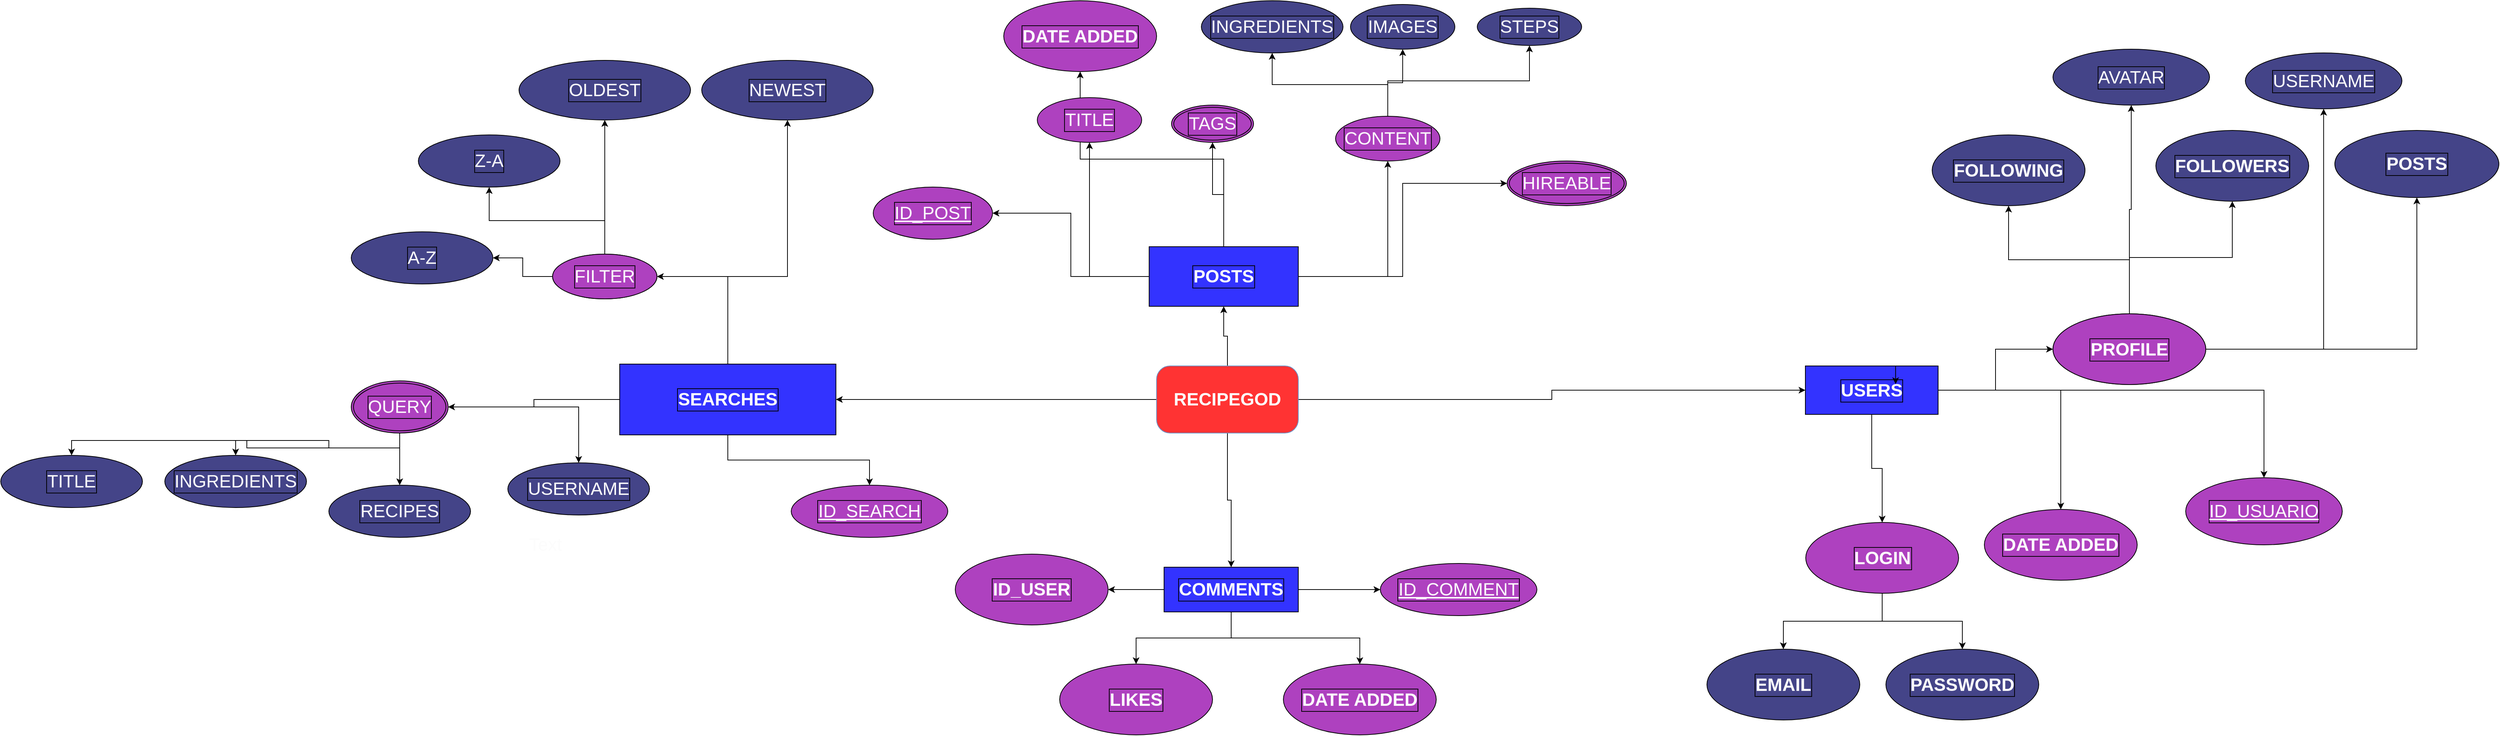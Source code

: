<mxfile version="18.1.2" type="github"><diagram id="pM6Mw5r_kHdCX4o6W51L" name="Page-1"><mxGraphModel dx="3673" dy="2206" grid="1" gridSize="10" guides="1" tooltips="1" connect="1" arrows="1" fold="1" page="1" pageScale="1" pageWidth="850" pageHeight="1100" math="0" shadow="0"><root><mxCell id="0"/><mxCell id="1" parent="0"/><mxCell id="16dyO4OcK8zkG5f7qzQN-3" value="" style="edgeStyle=orthogonalEdgeStyle;rounded=0;orthogonalLoop=1;jettySize=auto;html=1;fontSize=17;fontColor=#FCFCFC;" parent="1" source="16dyO4OcK8zkG5f7qzQN-1" target="16dyO4OcK8zkG5f7qzQN-23" edge="1"><mxGeometry relative="1" as="geometry"><mxPoint x="790" y="175" as="targetPoint"/></mxGeometry></mxCell><mxCell id="16dyO4OcK8zkG5f7qzQN-5" value="" style="edgeStyle=orthogonalEdgeStyle;rounded=0;orthogonalLoop=1;jettySize=auto;html=1;fontSize=24;fontColor=#FCFCFC;" parent="1" source="16dyO4OcK8zkG5f7qzQN-1" target="16dyO4OcK8zkG5f7qzQN-26" edge="1"><mxGeometry relative="1" as="geometry"><mxPoint x="605" y="50" as="targetPoint"/></mxGeometry></mxCell><mxCell id="16dyO4OcK8zkG5f7qzQN-9" value="" style="edgeStyle=orthogonalEdgeStyle;rounded=0;orthogonalLoop=1;jettySize=auto;html=1;fontSize=24;fontColor=#FCFCFC;" parent="1" source="16dyO4OcK8zkG5f7qzQN-1" target="16dyO4OcK8zkG5f7qzQN-22" edge="1"><mxGeometry relative="1" as="geometry"><mxPoint x="430" y="175" as="targetPoint"/></mxGeometry></mxCell><mxCell id="16dyO4OcK8zkG5f7qzQN-11" value="" style="edgeStyle=orthogonalEdgeStyle;rounded=0;orthogonalLoop=1;jettySize=auto;html=1;fontSize=24;fontColor=#FCFCFC;" parent="1" source="16dyO4OcK8zkG5f7qzQN-1" target="16dyO4OcK8zkG5f7qzQN-24" edge="1"><mxGeometry relative="1" as="geometry"><mxPoint x="605" y="300" as="targetPoint"/></mxGeometry></mxCell><mxCell id="16dyO4OcK8zkG5f7qzQN-1" value="&lt;b&gt;&lt;font style=&quot;font-size: 24px;&quot;&gt;RECIPEGOD&lt;/font&gt;&lt;/b&gt;" style="rounded=1;whiteSpace=wrap;html=1;arcSize=20;fillColor=#FF3333;strokeColor=#6c8ebf;fontColor=#FCFCFC;" parent="1" vertex="1"><mxGeometry x="510" y="130" width="190" height="90" as="geometry"/></mxCell><mxCell id="16dyO4OcK8zkG5f7qzQN-82" style="edgeStyle=orthogonalEdgeStyle;rounded=0;orthogonalLoop=1;jettySize=auto;html=1;fontSize=24;fontColor=#FCFCFC;entryX=0.5;entryY=0;entryDx=0;entryDy=0;" parent="1" source="16dyO4OcK8zkG5f7qzQN-22" target="boqKDvjqR_2AkM7yzIsQ-1" edge="1"><mxGeometry relative="1" as="geometry"><mxPoint x="105.0" y="280" as="targetPoint"/></mxGeometry></mxCell><mxCell id="16dyO4OcK8zkG5f7qzQN-83" style="edgeStyle=orthogonalEdgeStyle;rounded=0;orthogonalLoop=1;jettySize=auto;html=1;fontSize=24;fontColor=#FCFCFC;entryX=1;entryY=0.5;entryDx=0;entryDy=0;" parent="1" source="16dyO4OcK8zkG5f7qzQN-22" target="boqKDvjqR_2AkM7yzIsQ-3" edge="1"><mxGeometry relative="1" as="geometry"><mxPoint x="-420" y="175" as="targetPoint"/></mxGeometry></mxCell><mxCell id="16dyO4OcK8zkG5f7qzQN-88" style="edgeStyle=orthogonalEdgeStyle;rounded=0;orthogonalLoop=1;jettySize=auto;html=1;entryX=1;entryY=0.5;entryDx=0;entryDy=0;fontSize=24;fontColor=#FCFCFC;" parent="1" source="16dyO4OcK8zkG5f7qzQN-22" target="16dyO4OcK8zkG5f7qzQN-87" edge="1"><mxGeometry relative="1" as="geometry"/></mxCell><mxCell id="16dyO4OcK8zkG5f7qzQN-22" value="&lt;b&gt;SEARCHES&lt;/b&gt;" style="whiteSpace=wrap;html=1;align=center;shadow=0;labelBorderColor=default;fontSize=24;fontColor=#FCFCFC;fillColor=#3333FF;gradientColor=none;" parent="1" vertex="1"><mxGeometry x="-210" y="127.5" width="290" height="95" as="geometry"/></mxCell><mxCell id="16dyO4OcK8zkG5f7qzQN-58" style="edgeStyle=orthogonalEdgeStyle;rounded=0;orthogonalLoop=1;jettySize=auto;html=1;fontSize=24;fontColor=#FCFCFC;" parent="1" source="16dyO4OcK8zkG5f7qzQN-23" target="16dyO4OcK8zkG5f7qzQN-59" edge="1"><mxGeometry relative="1" as="geometry"><mxPoint x="1483" y="340" as="targetPoint"/></mxGeometry></mxCell><mxCell id="16dyO4OcK8zkG5f7qzQN-68" style="edgeStyle=orthogonalEdgeStyle;rounded=0;orthogonalLoop=1;jettySize=auto;html=1;fontSize=24;fontColor=#FCFCFC;" parent="1" source="16dyO4OcK8zkG5f7qzQN-23" target="16dyO4OcK8zkG5f7qzQN-67" edge="1"><mxGeometry relative="1" as="geometry"/></mxCell><mxCell id="16dyO4OcK8zkG5f7qzQN-75" style="edgeStyle=orthogonalEdgeStyle;rounded=0;orthogonalLoop=1;jettySize=auto;html=1;fontSize=24;fontColor=#FCFCFC;" parent="1" source="16dyO4OcK8zkG5f7qzQN-23" target="16dyO4OcK8zkG5f7qzQN-76" edge="1"><mxGeometry relative="1" as="geometry"><mxPoint x="1820" y="310" as="targetPoint"/></mxGeometry></mxCell><mxCell id="boqKDvjqR_2AkM7yzIsQ-24" style="edgeStyle=orthogonalEdgeStyle;rounded=0;orthogonalLoop=1;jettySize=auto;html=1;fontSize=24;fontColor=#FCFCFC;" parent="1" source="16dyO4OcK8zkG5f7qzQN-23" target="boqKDvjqR_2AkM7yzIsQ-23" edge="1"><mxGeometry relative="1" as="geometry"/></mxCell><mxCell id="16dyO4OcK8zkG5f7qzQN-23" value="&lt;b style=&quot;font-size: 12px;&quot;&gt;&lt;font style=&quot;font-size: 24px;&quot;&gt;USERS&lt;/font&gt;&lt;/b&gt;" style="whiteSpace=wrap;html=1;align=center;shadow=0;labelBorderColor=default;fontSize=24;fontColor=#FCFCFC;fillColor=#3333FF;gradientColor=none;" parent="1" vertex="1"><mxGeometry x="1380" y="130" width="178" height="65" as="geometry"/></mxCell><mxCell id="boqKDvjqR_2AkM7yzIsQ-13" style="edgeStyle=orthogonalEdgeStyle;rounded=0;orthogonalLoop=1;jettySize=auto;html=1;entryX=0;entryY=0.5;entryDx=0;entryDy=0;fontSize=24;fontColor=#FCFCFC;" parent="1" source="16dyO4OcK8zkG5f7qzQN-24" target="boqKDvjqR_2AkM7yzIsQ-12" edge="1"><mxGeometry relative="1" as="geometry"/></mxCell><mxCell id="boqKDvjqR_2AkM7yzIsQ-17" style="edgeStyle=orthogonalEdgeStyle;rounded=0;orthogonalLoop=1;jettySize=auto;html=1;fontSize=24;fontColor=#FCFCFC;" parent="1" source="16dyO4OcK8zkG5f7qzQN-24" target="boqKDvjqR_2AkM7yzIsQ-15" edge="1"><mxGeometry relative="1" as="geometry"/></mxCell><mxCell id="boqKDvjqR_2AkM7yzIsQ-19" style="edgeStyle=orthogonalEdgeStyle;rounded=0;orthogonalLoop=1;jettySize=auto;html=1;fontSize=24;fontColor=#FCFCFC;" parent="1" source="16dyO4OcK8zkG5f7qzQN-24" target="boqKDvjqR_2AkM7yzIsQ-18" edge="1"><mxGeometry relative="1" as="geometry"/></mxCell><mxCell id="boqKDvjqR_2AkM7yzIsQ-22" style="edgeStyle=orthogonalEdgeStyle;rounded=0;orthogonalLoop=1;jettySize=auto;html=1;entryX=0.5;entryY=0;entryDx=0;entryDy=0;fontSize=24;fontColor=#FCFCFC;" parent="1" source="16dyO4OcK8zkG5f7qzQN-24" target="boqKDvjqR_2AkM7yzIsQ-20" edge="1"><mxGeometry relative="1" as="geometry"/></mxCell><mxCell id="16dyO4OcK8zkG5f7qzQN-24" value="&lt;b&gt;COMMENTS&lt;/b&gt;" style="whiteSpace=wrap;html=1;align=center;shadow=0;labelBorderColor=default;fontSize=24;fontColor=#FCFCFC;fillColor=#3333FF;gradientColor=none;" parent="1" vertex="1"><mxGeometry x="520" y="400" width="180" height="60" as="geometry"/></mxCell><mxCell id="16dyO4OcK8zkG5f7qzQN-27" style="edgeStyle=orthogonalEdgeStyle;rounded=0;orthogonalLoop=1;jettySize=auto;html=1;entryX=0.5;entryY=1;entryDx=0;entryDy=0;fontSize=24;fontColor=#FCFCFC;" parent="1" source="16dyO4OcK8zkG5f7qzQN-26" target="boqKDvjqR_2AkM7yzIsQ-6" edge="1"><mxGeometry relative="1" as="geometry"><mxPoint x="595" y="-150" as="targetPoint"/></mxGeometry></mxCell><mxCell id="16dyO4OcK8zkG5f7qzQN-35" style="edgeStyle=orthogonalEdgeStyle;rounded=0;orthogonalLoop=1;jettySize=auto;html=1;fontSize=24;fontColor=#FCFCFC;entryX=0.5;entryY=1;entryDx=0;entryDy=0;" parent="1" source="16dyO4OcK8zkG5f7qzQN-26" target="boqKDvjqR_2AkM7yzIsQ-5" edge="1"><mxGeometry relative="1" as="geometry"><mxPoint x="440" y="-160" as="targetPoint"/></mxGeometry></mxCell><mxCell id="16dyO4OcK8zkG5f7qzQN-37" style="edgeStyle=orthogonalEdgeStyle;rounded=0;orthogonalLoop=1;jettySize=auto;html=1;fontSize=24;fontColor=#FCFCFC;entryX=0.5;entryY=1;entryDx=0;entryDy=0;" parent="1" source="16dyO4OcK8zkG5f7qzQN-26" target="boqKDvjqR_2AkM7yzIsQ-7" edge="1"><mxGeometry relative="1" as="geometry"><mxPoint x="920" y="-155" as="targetPoint"/></mxGeometry></mxCell><mxCell id="16dyO4OcK8zkG5f7qzQN-43" style="edgeStyle=orthogonalEdgeStyle;rounded=0;orthogonalLoop=1;jettySize=auto;html=1;fontSize=24;fontColor=#FCFCFC;entryX=1;entryY=0.5;entryDx=0;entryDy=0;" parent="1" source="16dyO4OcK8zkG5f7qzQN-26" target="boqKDvjqR_2AkM7yzIsQ-4" edge="1"><mxGeometry relative="1" as="geometry"><mxPoint x="290" y="-55" as="targetPoint"/></mxGeometry></mxCell><mxCell id="16dyO4OcK8zkG5f7qzQN-45" style="edgeStyle=orthogonalEdgeStyle;rounded=0;orthogonalLoop=1;jettySize=auto;html=1;fontSize=24;fontColor=#FCFCFC;entryX=0;entryY=0.5;entryDx=0;entryDy=0;" parent="1" source="16dyO4OcK8zkG5f7qzQN-26" target="boqKDvjqR_2AkM7yzIsQ-8" edge="1"><mxGeometry relative="1" as="geometry"><mxPoint x="1110" y="-108.5" as="targetPoint"/></mxGeometry></mxCell><mxCell id="boqKDvjqR_2AkM7yzIsQ-26" style="edgeStyle=orthogonalEdgeStyle;rounded=0;orthogonalLoop=1;jettySize=auto;html=1;entryX=0.5;entryY=1;entryDx=0;entryDy=0;fontSize=24;fontColor=#FCFCFC;" parent="1" source="16dyO4OcK8zkG5f7qzQN-26" target="boqKDvjqR_2AkM7yzIsQ-25" edge="1"><mxGeometry relative="1" as="geometry"/></mxCell><mxCell id="16dyO4OcK8zkG5f7qzQN-26" value="&lt;b&gt;POSTS&lt;/b&gt;" style="whiteSpace=wrap;html=1;align=center;shadow=0;labelBorderColor=default;fontSize=24;fontColor=#FCFCFC;fillColor=#3333FF;gradientColor=none;" parent="1" vertex="1"><mxGeometry x="500" y="-30" width="200" height="80" as="geometry"/></mxCell><mxCell id="16dyO4OcK8zkG5f7qzQN-46" style="edgeStyle=orthogonalEdgeStyle;rounded=0;orthogonalLoop=1;jettySize=auto;html=1;fontSize=24;fontColor=#FCFCFC;exitX=0.5;exitY=0;exitDx=0;exitDy=0;" parent="1" source="boqKDvjqR_2AkM7yzIsQ-7" target="16dyO4OcK8zkG5f7qzQN-47" edge="1"><mxGeometry relative="1" as="geometry"><mxPoint x="840" y="-270.0" as="targetPoint"/><mxPoint x="920" y="-215" as="sourcePoint"/></mxGeometry></mxCell><mxCell id="16dyO4OcK8zkG5f7qzQN-50" style="edgeStyle=orthogonalEdgeStyle;rounded=0;orthogonalLoop=1;jettySize=auto;html=1;fontSize=24;fontColor=#FCFCFC;exitX=0.5;exitY=0;exitDx=0;exitDy=0;" parent="1" source="boqKDvjqR_2AkM7yzIsQ-7" target="16dyO4OcK8zkG5f7qzQN-49" edge="1"><mxGeometry relative="1" as="geometry"><mxPoint x="850" y="-185" as="sourcePoint"/></mxGeometry></mxCell><mxCell id="16dyO4OcK8zkG5f7qzQN-51" style="edgeStyle=orthogonalEdgeStyle;rounded=0;orthogonalLoop=1;jettySize=auto;html=1;fontSize=24;fontColor=#FCFCFC;exitX=0.5;exitY=0;exitDx=0;exitDy=0;" parent="1" source="boqKDvjqR_2AkM7yzIsQ-7" target="16dyO4OcK8zkG5f7qzQN-48" edge="1"><mxGeometry relative="1" as="geometry"><mxPoint x="920" y="-215" as="sourcePoint"/></mxGeometry></mxCell><mxCell id="16dyO4OcK8zkG5f7qzQN-47" value="IMAGES" style="ellipse;whiteSpace=wrap;html=1;align=center;shadow=0;labelBorderColor=default;fontSize=24;fontColor=#FCFCFC;fillColor=#444488;gradientColor=none;" parent="1" vertex="1"><mxGeometry x="770" y="-355" width="140" height="60" as="geometry"/></mxCell><mxCell id="16dyO4OcK8zkG5f7qzQN-48" value="STEPS" style="ellipse;whiteSpace=wrap;html=1;align=center;shadow=0;labelBorderColor=default;fontSize=24;fontColor=#FCFCFC;fillColor=#444488;gradientColor=none;" parent="1" vertex="1"><mxGeometry x="940" y="-350" width="140" height="50" as="geometry"/></mxCell><mxCell id="16dyO4OcK8zkG5f7qzQN-49" value="INGREDIENTS" style="ellipse;whiteSpace=wrap;html=1;align=center;shadow=0;labelBorderColor=default;fontSize=24;fontColor=#FCFCFC;fillColor=#444488;gradientColor=none;" parent="1" vertex="1"><mxGeometry x="570" y="-360" width="190" height="70" as="geometry"/></mxCell><mxCell id="16dyO4OcK8zkG5f7qzQN-52" value="&lt;b&gt;FOLLOWERS&lt;/b&gt;" style="ellipse;whiteSpace=wrap;html=1;fontSize=24;fillColor=#444488;fontColor=#FCFCFC;shadow=0;labelBorderColor=default;gradientColor=none;" parent="1" vertex="1"><mxGeometry x="1850" y="-186" width="205" height="95" as="geometry"/></mxCell><mxCell id="16dyO4OcK8zkG5f7qzQN-54" value="&lt;b&gt;FOLLOWING&lt;/b&gt;" style="ellipse;whiteSpace=wrap;html=1;fontSize=24;fillColor=#444488;fontColor=#FCFCFC;shadow=0;labelBorderColor=default;gradientColor=none;" parent="1" vertex="1"><mxGeometry x="1550" y="-180" width="205" height="95" as="geometry"/></mxCell><mxCell id="16dyO4OcK8zkG5f7qzQN-55" value="&lt;b&gt;POSTS&lt;/b&gt;" style="ellipse;whiteSpace=wrap;html=1;fontSize=24;fillColor=#444488;fontColor=#FCFCFC;shadow=0;labelBorderColor=default;gradientColor=none;" parent="1" vertex="1"><mxGeometry x="2090" y="-186" width="220" height="90" as="geometry"/></mxCell><mxCell id="16dyO4OcK8zkG5f7qzQN-61" value="" style="edgeStyle=orthogonalEdgeStyle;rounded=0;orthogonalLoop=1;jettySize=auto;html=1;fontSize=24;fontColor=#FCFCFC;" parent="1" source="16dyO4OcK8zkG5f7qzQN-59" target="16dyO4OcK8zkG5f7qzQN-60" edge="1"><mxGeometry relative="1" as="geometry"/></mxCell><mxCell id="16dyO4OcK8zkG5f7qzQN-62" style="edgeStyle=orthogonalEdgeStyle;rounded=0;orthogonalLoop=1;jettySize=auto;html=1;fontSize=24;fontColor=#FCFCFC;" parent="1" source="16dyO4OcK8zkG5f7qzQN-59" target="16dyO4OcK8zkG5f7qzQN-63" edge="1"><mxGeometry relative="1" as="geometry"><mxPoint x="1578" y="510" as="targetPoint"/></mxGeometry></mxCell><mxCell id="16dyO4OcK8zkG5f7qzQN-59" value="&lt;b&gt;LOGIN&lt;/b&gt;" style="ellipse;whiteSpace=wrap;html=1;fontSize=24;fillColor=#AE41BF;fontColor=#FCFCFC;shadow=0;labelBorderColor=default;gradientColor=none;" parent="1" vertex="1"><mxGeometry x="1380.5" y="340" width="205" height="95" as="geometry"/></mxCell><mxCell id="16dyO4OcK8zkG5f7qzQN-60" value="&lt;b&gt;EMAIL&lt;/b&gt;" style="ellipse;whiteSpace=wrap;html=1;fontSize=24;fillColor=#444488;fontColor=#FCFCFC;shadow=0;labelBorderColor=default;gradientColor=none;" parent="1" vertex="1"><mxGeometry x="1248" y="510" width="205" height="95" as="geometry"/></mxCell><mxCell id="16dyO4OcK8zkG5f7qzQN-63" value="&lt;b&gt;PASSWORD&lt;/b&gt;" style="ellipse;whiteSpace=wrap;html=1;fontSize=24;fillColor=#444488;fontColor=#FCFCFC;shadow=0;labelBorderColor=default;gradientColor=none;" parent="1" vertex="1"><mxGeometry x="1488" y="510" width="205" height="95" as="geometry"/></mxCell><mxCell id="16dyO4OcK8zkG5f7qzQN-70" style="edgeStyle=orthogonalEdgeStyle;rounded=0;orthogonalLoop=1;jettySize=auto;html=1;entryX=0.5;entryY=1;entryDx=0;entryDy=0;fontSize=24;fontColor=#FCFCFC;" parent="1" source="16dyO4OcK8zkG5f7qzQN-67" target="16dyO4OcK8zkG5f7qzQN-52" edge="1"><mxGeometry relative="1" as="geometry"/></mxCell><mxCell id="16dyO4OcK8zkG5f7qzQN-72" style="edgeStyle=orthogonalEdgeStyle;rounded=0;orthogonalLoop=1;jettySize=auto;html=1;fontSize=24;fontColor=#FCFCFC;" parent="1" source="16dyO4OcK8zkG5f7qzQN-67" target="16dyO4OcK8zkG5f7qzQN-54" edge="1"><mxGeometry relative="1" as="geometry"/></mxCell><mxCell id="16dyO4OcK8zkG5f7qzQN-74" style="edgeStyle=orthogonalEdgeStyle;rounded=0;orthogonalLoop=1;jettySize=auto;html=1;entryX=0.5;entryY=1;entryDx=0;entryDy=0;fontSize=24;fontColor=#FCFCFC;" parent="1" source="16dyO4OcK8zkG5f7qzQN-67" target="16dyO4OcK8zkG5f7qzQN-55" edge="1"><mxGeometry relative="1" as="geometry"/></mxCell><mxCell id="16dyO4OcK8zkG5f7qzQN-78" style="edgeStyle=orthogonalEdgeStyle;rounded=0;orthogonalLoop=1;jettySize=auto;html=1;fontSize=24;fontColor=#FCFCFC;" parent="1" source="16dyO4OcK8zkG5f7qzQN-67" target="16dyO4OcK8zkG5f7qzQN-79" edge="1"><mxGeometry relative="1" as="geometry"><mxPoint x="1410" y="-110" as="targetPoint"/></mxGeometry></mxCell><mxCell id="16dyO4OcK8zkG5f7qzQN-102" style="edgeStyle=orthogonalEdgeStyle;rounded=0;orthogonalLoop=1;jettySize=auto;html=1;fontSize=24;fontColor=#FCFCFC;" parent="1" source="16dyO4OcK8zkG5f7qzQN-67" target="16dyO4OcK8zkG5f7qzQN-101" edge="1"><mxGeometry relative="1" as="geometry"/></mxCell><mxCell id="16dyO4OcK8zkG5f7qzQN-67" value="&lt;b&gt;PROFILE&lt;/b&gt;" style="ellipse;whiteSpace=wrap;html=1;fontSize=24;fillColor=#4545BF;fontColor=#FCFCFC;shadow=0;labelBorderColor=default;gradientColor=none;" parent="1" vertex="1"><mxGeometry x="1712" y="60" width="205" height="95" as="geometry"/></mxCell><mxCell id="16dyO4OcK8zkG5f7qzQN-76" value="ID_USUARIO" style="ellipse;whiteSpace=wrap;html=1;align=center;fontStyle=4;shadow=0;labelBorderColor=default;fontSize=24;fontColor=#FCFCFC;fillColor=#AE41BF;gradientColor=none;" parent="1" vertex="1"><mxGeometry x="1890" y="280" width="210" height="90" as="geometry"/></mxCell><mxCell id="16dyO4OcK8zkG5f7qzQN-79" value="AVATAR" style="ellipse;whiteSpace=wrap;html=1;align=center;shadow=0;labelBorderColor=default;fontSize=24;fontColor=#FCFCFC;fillColor=#444488;gradientColor=none;" parent="1" vertex="1"><mxGeometry x="1712" y="-295" width="210" height="75" as="geometry"/></mxCell><mxCell id="16dyO4OcK8zkG5f7qzQN-80" style="edgeStyle=orthogonalEdgeStyle;rounded=0;orthogonalLoop=1;jettySize=auto;html=1;exitX=0.75;exitY=0;exitDx=0;exitDy=0;entryX=0.68;entryY=0.375;entryDx=0;entryDy=0;entryPerimeter=0;fontSize=24;fontColor=#FCFCFC;" parent="1" source="16dyO4OcK8zkG5f7qzQN-23" target="16dyO4OcK8zkG5f7qzQN-23" edge="1"><mxGeometry relative="1" as="geometry"/></mxCell><mxCell id="16dyO4OcK8zkG5f7qzQN-108" style="edgeStyle=orthogonalEdgeStyle;rounded=0;orthogonalLoop=1;jettySize=auto;html=1;fontSize=24;fontColor=#FCFCFC;" parent="1" source="16dyO4OcK8zkG5f7qzQN-87" target="16dyO4OcK8zkG5f7qzQN-96" edge="1"><mxGeometry relative="1" as="geometry"/></mxCell><mxCell id="16dyO4OcK8zkG5f7qzQN-109" style="edgeStyle=orthogonalEdgeStyle;rounded=0;orthogonalLoop=1;jettySize=auto;html=1;entryX=0.5;entryY=1;entryDx=0;entryDy=0;fontSize=24;fontColor=#FCFCFC;" parent="1" source="16dyO4OcK8zkG5f7qzQN-87" target="16dyO4OcK8zkG5f7qzQN-95" edge="1"><mxGeometry relative="1" as="geometry"/></mxCell><mxCell id="16dyO4OcK8zkG5f7qzQN-110" style="edgeStyle=orthogonalEdgeStyle;rounded=0;orthogonalLoop=1;jettySize=auto;html=1;fontSize=24;fontColor=#FCFCFC;" parent="1" source="16dyO4OcK8zkG5f7qzQN-87" target="16dyO4OcK8zkG5f7qzQN-111" edge="1"><mxGeometry relative="1" as="geometry"><mxPoint x="-180" y="-200" as="targetPoint"/></mxGeometry></mxCell><mxCell id="16dyO4OcK8zkG5f7qzQN-112" style="edgeStyle=orthogonalEdgeStyle;rounded=0;orthogonalLoop=1;jettySize=auto;html=1;fontSize=24;fontColor=#FCFCFC;entryX=0.5;entryY=1;entryDx=0;entryDy=0;" parent="1" source="16dyO4OcK8zkG5f7qzQN-87" target="16dyO4OcK8zkG5f7qzQN-113" edge="1"><mxGeometry relative="1" as="geometry"><mxPoint x="-10" y="-220" as="targetPoint"/></mxGeometry></mxCell><mxCell id="16dyO4OcK8zkG5f7qzQN-87" value="FILTER" style="ellipse;whiteSpace=wrap;html=1;align=center;shadow=0;labelBorderColor=default;fontSize=24;fontColor=#FCFCFC;fillColor=#4545BF;gradientColor=none;" parent="1" vertex="1"><mxGeometry x="-300" y="-20" width="140" height="60" as="geometry"/></mxCell><mxCell id="16dyO4OcK8zkG5f7qzQN-92" value="Text" style="text;html=1;align=center;verticalAlign=middle;resizable=0;points=[];autosize=1;strokeColor=none;fillColor=none;fontSize=24;fontColor=#FCFCFC;" parent="1" vertex="1"><mxGeometry x="-330" y="360" width="40" height="20" as="geometry"/></mxCell><mxCell id="16dyO4OcK8zkG5f7qzQN-99" style="edgeStyle=orthogonalEdgeStyle;rounded=0;orthogonalLoop=1;jettySize=auto;html=1;fontSize=24;fontColor=#FCFCFC;entryX=0.5;entryY=0;entryDx=0;entryDy=0;exitX=1;exitY=0.5;exitDx=0;exitDy=0;" parent="1" source="boqKDvjqR_2AkM7yzIsQ-3" target="16dyO4OcK8zkG5f7qzQN-100" edge="1"><mxGeometry relative="1" as="geometry"><mxPoint x="-290" y="330" as="targetPoint"/><mxPoint x="-420" y="175" as="sourcePoint"/></mxGeometry></mxCell><mxCell id="16dyO4OcK8zkG5f7qzQN-104" style="edgeStyle=orthogonalEdgeStyle;rounded=0;orthogonalLoop=1;jettySize=auto;html=1;entryX=0.5;entryY=0;entryDx=0;entryDy=0;fontSize=24;fontColor=#FCFCFC;exitX=0.5;exitY=1;exitDx=0;exitDy=0;" parent="1" source="boqKDvjqR_2AkM7yzIsQ-3" target="16dyO4OcK8zkG5f7qzQN-97" edge="1"><mxGeometry relative="1" as="geometry"><mxPoint x="-485" y="210" as="sourcePoint"/></mxGeometry></mxCell><mxCell id="16dyO4OcK8zkG5f7qzQN-105" style="edgeStyle=orthogonalEdgeStyle;rounded=0;orthogonalLoop=1;jettySize=auto;html=1;fontSize=24;fontColor=#FCFCFC;exitX=0.5;exitY=1;exitDx=0;exitDy=0;" parent="1" source="boqKDvjqR_2AkM7yzIsQ-3" target="16dyO4OcK8zkG5f7qzQN-98" edge="1"><mxGeometry relative="1" as="geometry"><mxPoint x="-550" y="175" as="sourcePoint"/></mxGeometry></mxCell><mxCell id="16dyO4OcK8zkG5f7qzQN-106" style="edgeStyle=orthogonalEdgeStyle;rounded=0;orthogonalLoop=1;jettySize=auto;html=1;fontSize=24;fontColor=#FCFCFC;exitX=0.5;exitY=1;exitDx=0;exitDy=0;" parent="1" source="boqKDvjqR_2AkM7yzIsQ-3" target="16dyO4OcK8zkG5f7qzQN-107" edge="1"><mxGeometry relative="1" as="geometry"><mxPoint x="-1030" y="250" as="targetPoint"/><mxPoint x="-550" y="175" as="sourcePoint"/></mxGeometry></mxCell><mxCell id="16dyO4OcK8zkG5f7qzQN-95" value="Z-A" style="ellipse;whiteSpace=wrap;html=1;align=center;shadow=0;labelBorderColor=default;fontSize=24;fontColor=#FCFCFC;fillColor=#444488;gradientColor=none;" parent="1" vertex="1"><mxGeometry x="-480" y="-180" width="190" height="70" as="geometry"/></mxCell><mxCell id="16dyO4OcK8zkG5f7qzQN-96" value="A-Z" style="ellipse;whiteSpace=wrap;html=1;align=center;shadow=0;labelBorderColor=default;fontSize=24;fontColor=#FCFCFC;fillColor=#444488;gradientColor=none;" parent="1" vertex="1"><mxGeometry x="-570" y="-50" width="190" height="70" as="geometry"/></mxCell><mxCell id="16dyO4OcK8zkG5f7qzQN-97" value="RECIPES" style="ellipse;whiteSpace=wrap;html=1;align=center;shadow=0;labelBorderColor=default;fontSize=24;fontColor=#FCFCFC;fillColor=#444488;gradientColor=none;" parent="1" vertex="1"><mxGeometry x="-600" y="290" width="190" height="70" as="geometry"/></mxCell><mxCell id="16dyO4OcK8zkG5f7qzQN-98" value="INGREDIENTS" style="ellipse;whiteSpace=wrap;html=1;align=center;shadow=0;labelBorderColor=default;fontSize=24;fontColor=#FCFCFC;fillColor=#444488;gradientColor=none;" parent="1" vertex="1"><mxGeometry x="-820" y="250" width="190" height="70" as="geometry"/></mxCell><mxCell id="16dyO4OcK8zkG5f7qzQN-100" value="USERNAME" style="ellipse;whiteSpace=wrap;html=1;align=center;shadow=0;labelBorderColor=default;fontSize=24;fontColor=#FCFCFC;fillColor=#444488;gradientColor=none;" parent="1" vertex="1"><mxGeometry x="-360" y="260" width="190" height="70" as="geometry"/></mxCell><mxCell id="16dyO4OcK8zkG5f7qzQN-101" value="USERNAME" style="ellipse;whiteSpace=wrap;html=1;align=center;shadow=0;labelBorderColor=default;fontSize=24;fontColor=#FCFCFC;fillColor=#444488;gradientColor=none;" parent="1" vertex="1"><mxGeometry x="1970" y="-290" width="210" height="75" as="geometry"/></mxCell><mxCell id="16dyO4OcK8zkG5f7qzQN-103" style="edgeStyle=orthogonalEdgeStyle;rounded=0;orthogonalLoop=1;jettySize=auto;html=1;exitX=0.5;exitY=1;exitDx=0;exitDy=0;fontSize=24;fontColor=#FCFCFC;" parent="1" source="16dyO4OcK8zkG5f7qzQN-100" target="16dyO4OcK8zkG5f7qzQN-100" edge="1"><mxGeometry relative="1" as="geometry"/></mxCell><mxCell id="16dyO4OcK8zkG5f7qzQN-107" value="TITLE" style="ellipse;whiteSpace=wrap;html=1;align=center;shadow=0;labelBorderColor=default;fontSize=24;fontColor=#FCFCFC;fillColor=#444488;gradientColor=none;" parent="1" vertex="1"><mxGeometry x="-1040" y="250" width="190" height="70" as="geometry"/></mxCell><mxCell id="16dyO4OcK8zkG5f7qzQN-111" value="OLDEST" style="ellipse;whiteSpace=wrap;html=1;align=center;shadow=0;labelBorderColor=default;fontSize=24;fontColor=#FCFCFC;fillColor=#444488;gradientColor=none;" parent="1" vertex="1"><mxGeometry x="-345" y="-280" width="230" height="80" as="geometry"/></mxCell><mxCell id="16dyO4OcK8zkG5f7qzQN-113" value="NEWEST" style="ellipse;whiteSpace=wrap;html=1;align=center;shadow=0;labelBorderColor=default;fontSize=24;fontColor=#FCFCFC;fillColor=#444488;gradientColor=none;" parent="1" vertex="1"><mxGeometry x="-100" y="-280" width="230" height="80" as="geometry"/></mxCell><mxCell id="boqKDvjqR_2AkM7yzIsQ-1" value="ID_SEARCH" style="ellipse;whiteSpace=wrap;html=1;align=center;fontStyle=4;shadow=0;labelBorderColor=default;fontSize=24;fontColor=#FCFCFC;fillColor=#AE41BF;gradientColor=none;" parent="1" vertex="1"><mxGeometry x="20" y="290" width="210" height="70" as="geometry"/></mxCell><mxCell id="boqKDvjqR_2AkM7yzIsQ-2" value="FILTER" style="ellipse;whiteSpace=wrap;html=1;align=center;shadow=0;labelBorderColor=default;fontSize=24;fontColor=#FCFCFC;fillColor=#AE41BF;gradientColor=none;" parent="1" vertex="1"><mxGeometry x="-300" y="-20" width="140" height="60" as="geometry"/></mxCell><mxCell id="boqKDvjqR_2AkM7yzIsQ-3" value="QUERY" style="ellipse;shape=doubleEllipse;margin=3;whiteSpace=wrap;html=1;align=center;shadow=0;labelBorderColor=default;fontSize=24;fontColor=#FCFCFC;fillColor=#AE41BF;gradientColor=none;" parent="1" vertex="1"><mxGeometry x="-570" y="150" width="130" height="70" as="geometry"/></mxCell><mxCell id="boqKDvjqR_2AkM7yzIsQ-4" value="ID_POST" style="ellipse;whiteSpace=wrap;html=1;align=center;fontStyle=4;shadow=0;labelBorderColor=default;fontSize=24;fontColor=#FCFCFC;fillColor=#AE41BF;gradientColor=none;" parent="1" vertex="1"><mxGeometry x="130" y="-110" width="160" height="70" as="geometry"/></mxCell><mxCell id="boqKDvjqR_2AkM7yzIsQ-5" value="TITLE" style="ellipse;whiteSpace=wrap;html=1;align=center;shadow=0;labelBorderColor=default;fontSize=24;fontColor=#FCFCFC;fillColor=#AE41BF;gradientColor=none;" parent="1" vertex="1"><mxGeometry x="350" y="-230" width="140" height="60" as="geometry"/></mxCell><mxCell id="boqKDvjqR_2AkM7yzIsQ-6" value="TAGS" style="ellipse;shape=doubleEllipse;margin=3;whiteSpace=wrap;html=1;align=center;shadow=0;labelBorderColor=default;fontSize=24;fontColor=#FCFCFC;fillColor=#AE41BF;gradientColor=none;" parent="1" vertex="1"><mxGeometry x="530" y="-220" width="110" height="50" as="geometry"/></mxCell><mxCell id="boqKDvjqR_2AkM7yzIsQ-7" value="CONTENT" style="ellipse;whiteSpace=wrap;html=1;align=center;shadow=0;labelBorderColor=default;fontSize=24;fontColor=#FCFCFC;fillColor=#AE41BF;gradientColor=none;" parent="1" vertex="1"><mxGeometry x="750" y="-205" width="140" height="60" as="geometry"/></mxCell><mxCell id="boqKDvjqR_2AkM7yzIsQ-8" value="HIREABLE" style="ellipse;shape=doubleEllipse;margin=3;whiteSpace=wrap;html=1;align=center;shadow=0;labelBorderColor=default;fontSize=24;fontColor=#FCFCFC;fillColor=#AE41BF;gradientColor=none;" parent="1" vertex="1"><mxGeometry x="980" y="-145" width="160" height="60" as="geometry"/></mxCell><mxCell id="boqKDvjqR_2AkM7yzIsQ-9" value="&lt;b&gt;PROFILE&lt;/b&gt;" style="ellipse;whiteSpace=wrap;html=1;fontSize=24;fillColor=#AE41BF;fontColor=#FCFCFC;shadow=0;labelBorderColor=default;gradientColor=none;" parent="1" vertex="1"><mxGeometry x="1712" y="60" width="205" height="95" as="geometry"/></mxCell><mxCell id="boqKDvjqR_2AkM7yzIsQ-12" value="ID_COMMENT" style="ellipse;whiteSpace=wrap;html=1;align=center;fontStyle=4;shadow=0;labelBorderColor=default;fontSize=24;fontColor=#FCFCFC;fillColor=#AE41BF;gradientColor=none;" parent="1" vertex="1"><mxGeometry x="810" y="395" width="210" height="70" as="geometry"/></mxCell><mxCell id="boqKDvjqR_2AkM7yzIsQ-15" value="&lt;b&gt;LIKES&lt;/b&gt;" style="ellipse;whiteSpace=wrap;html=1;fontSize=24;fillColor=#AE41BF;fontColor=#FCFCFC;shadow=0;labelBorderColor=default;gradientColor=none;" parent="1" vertex="1"><mxGeometry x="380" y="530" width="205" height="95" as="geometry"/></mxCell><mxCell id="boqKDvjqR_2AkM7yzIsQ-18" value="&lt;b&gt;ID_USER&lt;/b&gt;" style="ellipse;whiteSpace=wrap;html=1;fontSize=24;fillColor=#AE41BF;fontColor=#FCFCFC;shadow=0;labelBorderColor=default;gradientColor=none;" parent="1" vertex="1"><mxGeometry x="240" y="382.5" width="205" height="95" as="geometry"/></mxCell><mxCell id="boqKDvjqR_2AkM7yzIsQ-20" value="&lt;b&gt;DATE ADDED&lt;/b&gt;" style="ellipse;whiteSpace=wrap;html=1;fontSize=24;fillColor=#AE41BF;fontColor=#FCFCFC;shadow=0;labelBorderColor=default;gradientColor=none;" parent="1" vertex="1"><mxGeometry x="680" y="530" width="205" height="95" as="geometry"/></mxCell><mxCell id="boqKDvjqR_2AkM7yzIsQ-23" value="&lt;b&gt;DATE ADDED&lt;/b&gt;" style="ellipse;whiteSpace=wrap;html=1;fontSize=24;fillColor=#AE41BF;fontColor=#FCFCFC;shadow=0;labelBorderColor=default;gradientColor=none;" parent="1" vertex="1"><mxGeometry x="1620" y="322.5" width="205" height="95" as="geometry"/></mxCell><mxCell id="boqKDvjqR_2AkM7yzIsQ-25" value="&lt;b&gt;DATE ADDED&lt;/b&gt;" style="ellipse;whiteSpace=wrap;html=1;fontSize=24;fillColor=#AE41BF;fontColor=#FCFCFC;shadow=0;labelBorderColor=default;gradientColor=none;" parent="1" vertex="1"><mxGeometry x="305" y="-360" width="205" height="95" as="geometry"/></mxCell></root></mxGraphModel></diagram></mxfile>